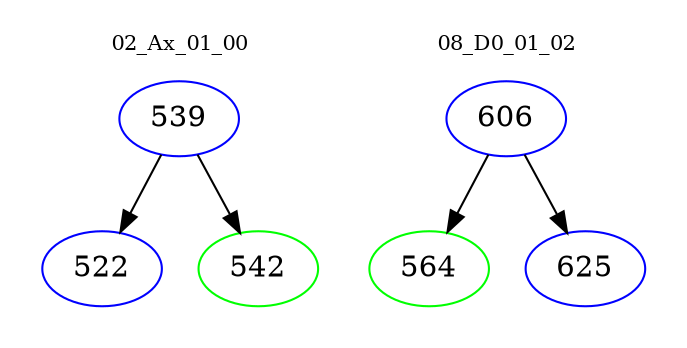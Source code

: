 digraph{
subgraph cluster_0 {
color = white
label = "02_Ax_01_00";
fontsize=10;
T0_539 [label="539", color="blue"]
T0_539 -> T0_522 [color="black"]
T0_522 [label="522", color="blue"]
T0_539 -> T0_542 [color="black"]
T0_542 [label="542", color="green"]
}
subgraph cluster_1 {
color = white
label = "08_D0_01_02";
fontsize=10;
T1_606 [label="606", color="blue"]
T1_606 -> T1_564 [color="black"]
T1_564 [label="564", color="green"]
T1_606 -> T1_625 [color="black"]
T1_625 [label="625", color="blue"]
}
}
